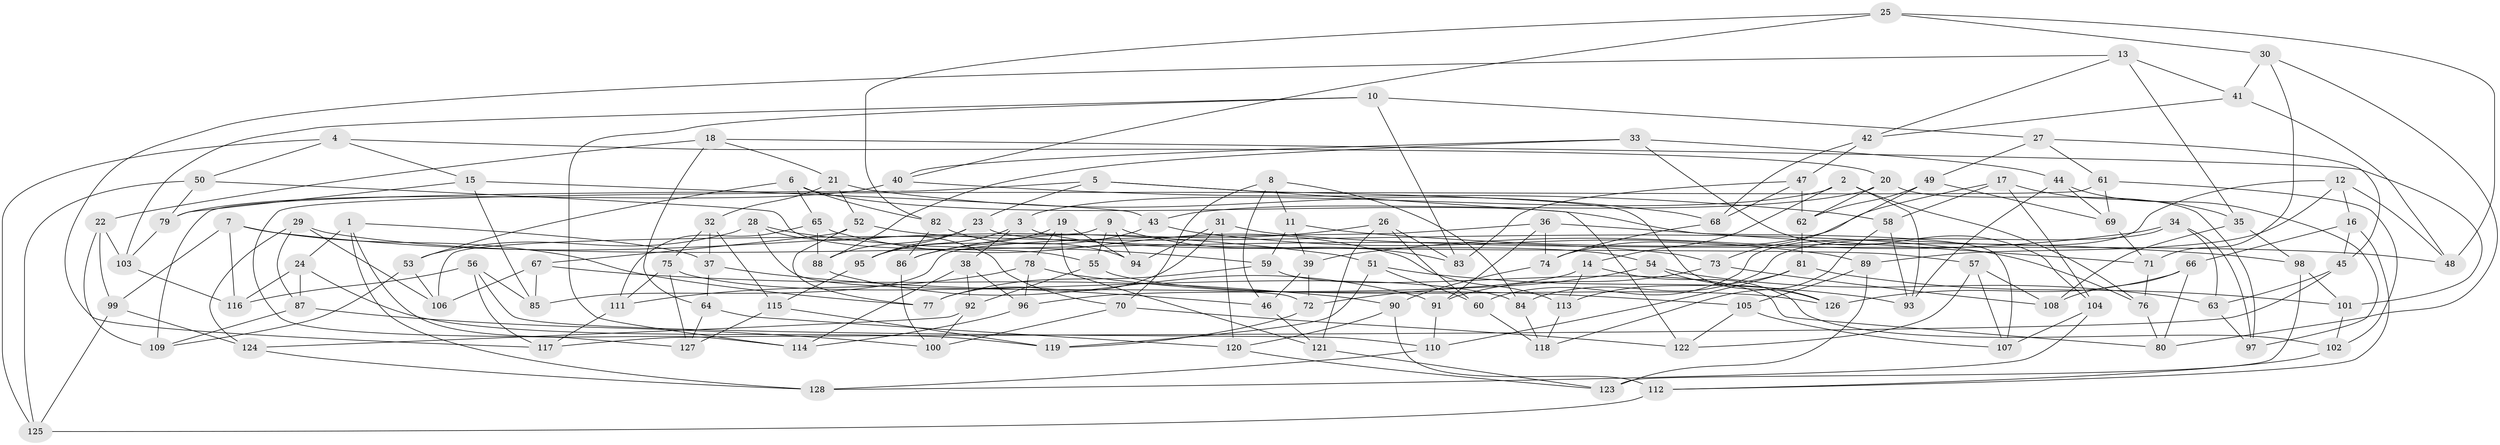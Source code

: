 // coarse degree distribution, {10: 0.18421052631578946, 16: 0.02631578947368421, 7: 0.05263157894736842, 8: 0.10526315789473684, 11: 0.02631578947368421, 15: 0.02631578947368421, 12: 0.02631578947368421, 6: 0.18421052631578946, 5: 0.10526315789473684, 9: 0.10526315789473684, 4: 0.15789473684210525}
// Generated by graph-tools (version 1.1) at 2025/20/03/04/25 18:20:55]
// undirected, 128 vertices, 256 edges
graph export_dot {
graph [start="1"]
  node [color=gray90,style=filled];
  1;
  2;
  3;
  4;
  5;
  6;
  7;
  8;
  9;
  10;
  11;
  12;
  13;
  14;
  15;
  16;
  17;
  18;
  19;
  20;
  21;
  22;
  23;
  24;
  25;
  26;
  27;
  28;
  29;
  30;
  31;
  32;
  33;
  34;
  35;
  36;
  37;
  38;
  39;
  40;
  41;
  42;
  43;
  44;
  45;
  46;
  47;
  48;
  49;
  50;
  51;
  52;
  53;
  54;
  55;
  56;
  57;
  58;
  59;
  60;
  61;
  62;
  63;
  64;
  65;
  66;
  67;
  68;
  69;
  70;
  71;
  72;
  73;
  74;
  75;
  76;
  77;
  78;
  79;
  80;
  81;
  82;
  83;
  84;
  85;
  86;
  87;
  88;
  89;
  90;
  91;
  92;
  93;
  94;
  95;
  96;
  97;
  98;
  99;
  100;
  101;
  102;
  103;
  104;
  105;
  106;
  107;
  108;
  109;
  110;
  111;
  112;
  113;
  114;
  115;
  116;
  117;
  118;
  119;
  120;
  121;
  122;
  123;
  124;
  125;
  126;
  127;
  128;
  1 -- 128;
  1 -- 24;
  1 -- 114;
  1 -- 37;
  2 -- 14;
  2 -- 3;
  2 -- 76;
  2 -- 93;
  3 -- 95;
  3 -- 54;
  3 -- 38;
  4 -- 50;
  4 -- 15;
  4 -- 20;
  4 -- 125;
  5 -- 122;
  5 -- 109;
  5 -- 126;
  5 -- 23;
  6 -- 53;
  6 -- 82;
  6 -- 65;
  6 -- 107;
  7 -- 99;
  7 -- 116;
  7 -- 51;
  7 -- 77;
  8 -- 46;
  8 -- 84;
  8 -- 70;
  8 -- 11;
  9 -- 94;
  9 -- 106;
  9 -- 55;
  9 -- 83;
  10 -- 114;
  10 -- 27;
  10 -- 83;
  10 -- 103;
  11 -- 39;
  11 -- 59;
  11 -- 98;
  12 -- 60;
  12 -- 48;
  12 -- 16;
  12 -- 89;
  13 -- 35;
  13 -- 117;
  13 -- 42;
  13 -- 41;
  14 -- 96;
  14 -- 113;
  14 -- 102;
  15 -- 85;
  15 -- 43;
  15 -- 79;
  16 -- 45;
  16 -- 66;
  16 -- 112;
  17 -- 104;
  17 -- 58;
  17 -- 35;
  17 -- 74;
  18 -- 21;
  18 -- 22;
  18 -- 64;
  18 -- 101;
  19 -- 78;
  19 -- 95;
  19 -- 121;
  19 -- 94;
  20 -- 97;
  20 -- 43;
  20 -- 62;
  21 -- 52;
  21 -- 68;
  21 -- 32;
  22 -- 103;
  22 -- 99;
  22 -- 109;
  23 -- 88;
  23 -- 57;
  23 -- 95;
  24 -- 87;
  24 -- 119;
  24 -- 116;
  25 -- 30;
  25 -- 48;
  25 -- 82;
  25 -- 40;
  26 -- 83;
  26 -- 86;
  26 -- 60;
  26 -- 121;
  27 -- 61;
  27 -- 49;
  27 -- 45;
  28 -- 72;
  28 -- 53;
  28 -- 70;
  28 -- 59;
  29 -- 124;
  29 -- 73;
  29 -- 106;
  29 -- 87;
  30 -- 41;
  30 -- 80;
  30 -- 71;
  31 -- 48;
  31 -- 94;
  31 -- 120;
  31 -- 77;
  32 -- 37;
  32 -- 75;
  32 -- 115;
  33 -- 44;
  33 -- 104;
  33 -- 40;
  33 -- 88;
  34 -- 84;
  34 -- 97;
  34 -- 63;
  34 -- 39;
  35 -- 98;
  35 -- 108;
  36 -- 71;
  36 -- 91;
  36 -- 74;
  36 -- 85;
  37 -- 46;
  37 -- 64;
  38 -- 114;
  38 -- 96;
  38 -- 92;
  39 -- 46;
  39 -- 72;
  40 -- 79;
  40 -- 58;
  41 -- 42;
  41 -- 48;
  42 -- 47;
  42 -- 68;
  43 -- 89;
  43 -- 86;
  44 -- 93;
  44 -- 97;
  44 -- 69;
  45 -- 117;
  45 -- 63;
  46 -- 121;
  47 -- 62;
  47 -- 83;
  47 -- 68;
  49 -- 62;
  49 -- 73;
  49 -- 69;
  50 -- 125;
  50 -- 79;
  50 -- 55;
  51 -- 60;
  51 -- 93;
  51 -- 119;
  52 -- 77;
  52 -- 67;
  52 -- 76;
  53 -- 106;
  53 -- 109;
  54 -- 63;
  54 -- 126;
  54 -- 72;
  55 -- 92;
  55 -- 126;
  56 -- 110;
  56 -- 117;
  56 -- 116;
  56 -- 85;
  57 -- 122;
  57 -- 108;
  57 -- 107;
  58 -- 118;
  58 -- 93;
  59 -- 80;
  59 -- 77;
  60 -- 118;
  61 -- 69;
  61 -- 102;
  61 -- 127;
  62 -- 81;
  63 -- 97;
  64 -- 120;
  64 -- 127;
  65 -- 88;
  65 -- 111;
  65 -- 113;
  66 -- 108;
  66 -- 126;
  66 -- 80;
  67 -- 106;
  67 -- 85;
  67 -- 90;
  68 -- 74;
  69 -- 71;
  70 -- 100;
  70 -- 122;
  71 -- 76;
  72 -- 119;
  73 -- 108;
  73 -- 91;
  74 -- 90;
  75 -- 84;
  75 -- 127;
  75 -- 111;
  76 -- 80;
  78 -- 105;
  78 -- 111;
  78 -- 96;
  79 -- 103;
  81 -- 113;
  81 -- 110;
  81 -- 101;
  82 -- 86;
  82 -- 94;
  84 -- 118;
  86 -- 100;
  87 -- 100;
  87 -- 109;
  88 -- 91;
  89 -- 123;
  89 -- 105;
  90 -- 120;
  90 -- 112;
  91 -- 110;
  92 -- 100;
  92 -- 124;
  95 -- 115;
  96 -- 114;
  98 -- 123;
  98 -- 101;
  99 -- 124;
  99 -- 125;
  101 -- 102;
  102 -- 112;
  103 -- 116;
  104 -- 128;
  104 -- 107;
  105 -- 122;
  105 -- 107;
  110 -- 128;
  111 -- 117;
  112 -- 125;
  113 -- 118;
  115 -- 127;
  115 -- 119;
  120 -- 123;
  121 -- 123;
  124 -- 128;
}
